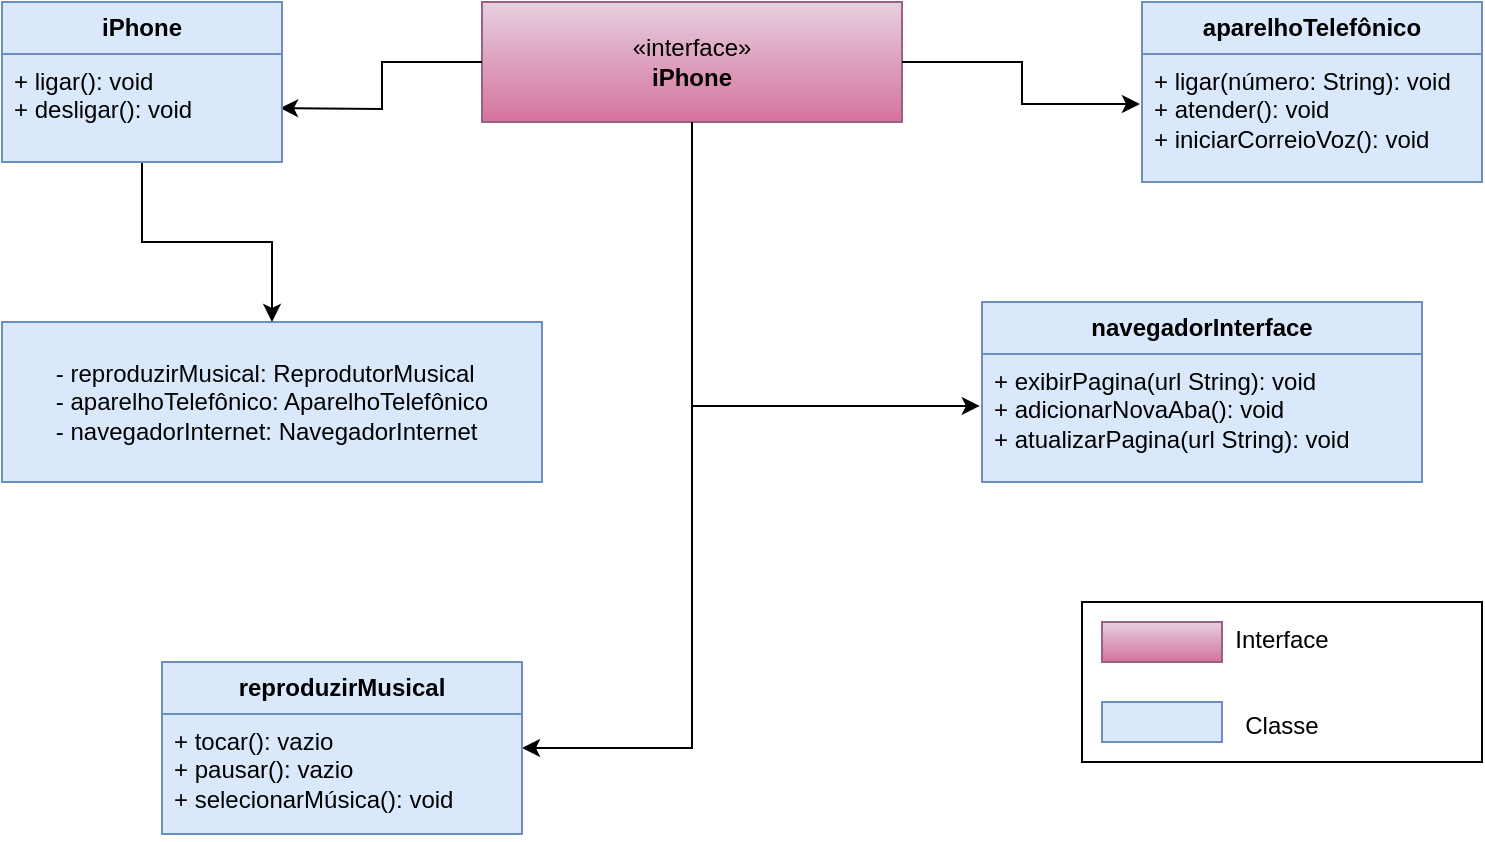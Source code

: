 <mxfile version="22.0.6" type="github">
  <diagram id="C5RBs43oDa-KdzZeNtuy" name="Page-1">
    <mxGraphModel dx="880" dy="446" grid="1" gridSize="10" guides="1" tooltips="1" connect="1" arrows="1" fold="1" page="1" pageScale="1" pageWidth="827" pageHeight="1169" math="0" shadow="0">
      <root>
        <mxCell id="WIyWlLk6GJQsqaUBKTNV-0" />
        <mxCell id="WIyWlLk6GJQsqaUBKTNV-1" parent="WIyWlLk6GJQsqaUBKTNV-0" />
        <mxCell id="sDV33BQSFCo2RAN7Uyly-49" style="edgeStyle=orthogonalEdgeStyle;rounded=0;orthogonalLoop=1;jettySize=auto;html=1;exitX=0.5;exitY=1;exitDx=0;exitDy=0;entryX=1;entryY=0.5;entryDx=0;entryDy=0;" edge="1" parent="WIyWlLk6GJQsqaUBKTNV-1" source="sDV33BQSFCo2RAN7Uyly-0" target="sDV33BQSFCo2RAN7Uyly-13">
          <mxGeometry relative="1" as="geometry" />
        </mxCell>
        <mxCell id="sDV33BQSFCo2RAN7Uyly-0" value="&lt;font style=&quot;vertical-align: inherit;&quot;&gt;&lt;font style=&quot;vertical-align: inherit;&quot;&gt;«interface» &lt;/font&gt;&lt;/font&gt;&lt;br&gt;&lt;b&gt;&lt;font style=&quot;vertical-align: inherit;&quot;&gt;&lt;font style=&quot;vertical-align: inherit;&quot;&gt;iPhone&lt;/font&gt;&lt;/font&gt;&lt;/b&gt;" style="html=1;whiteSpace=wrap;fillColor=#e6d0de;gradientColor=#d5739d;strokeColor=#996185;glass=0;" vertex="1" parent="WIyWlLk6GJQsqaUBKTNV-1">
          <mxGeometry x="280" y="150" width="210" height="60" as="geometry" />
        </mxCell>
        <mxCell id="sDV33BQSFCo2RAN7Uyly-5" value="&lt;font style=&quot;vertical-align: inherit;&quot;&gt;&lt;font style=&quot;vertical-align: inherit;&quot;&gt;&lt;font style=&quot;vertical-align: inherit;&quot;&gt;&lt;font style=&quot;vertical-align: inherit;&quot;&gt;&lt;b&gt;aparelhoTelefônico&lt;/b&gt;&lt;/font&gt;&lt;/font&gt;&lt;/font&gt;&lt;/font&gt;" style="swimlane;fontStyle=0;childLayout=stackLayout;horizontal=1;startSize=26;fillColor=#dae8fc;horizontalStack=0;resizeParent=1;resizeParentMax=0;resizeLast=0;collapsible=1;marginBottom=0;whiteSpace=wrap;html=1;strokeColor=#6c8ebf;" vertex="1" parent="WIyWlLk6GJQsqaUBKTNV-1">
          <mxGeometry x="610" y="150" width="170" height="90" as="geometry" />
        </mxCell>
        <mxCell id="sDV33BQSFCo2RAN7Uyly-7" value="&lt;div style=&quot;border-color: var(--border-color); text-align: justify;&quot;&gt;&lt;font style=&quot;vertical-align: inherit;&quot;&gt;&lt;font style=&quot;vertical-align: inherit;&quot;&gt;&lt;font style=&quot;vertical-align: inherit;&quot;&gt;&lt;font style=&quot;vertical-align: inherit;&quot;&gt;+ ligar(número: String): void&lt;/font&gt;&lt;/font&gt;&lt;/font&gt;&lt;/font&gt;&lt;/div&gt;&lt;div style=&quot;border-color: var(--border-color); text-align: justify;&quot;&gt;&lt;font style=&quot;vertical-align: inherit;&quot;&gt;&lt;font style=&quot;vertical-align: inherit;&quot;&gt;&lt;font style=&quot;vertical-align: inherit;&quot;&gt;&lt;font style=&quot;vertical-align: inherit;&quot;&gt;+ atender(): void&lt;/font&gt;&lt;/font&gt;&lt;/font&gt;&lt;/font&gt;&lt;/div&gt;&lt;div style=&quot;border-color: var(--border-color); text-align: justify;&quot;&gt;&lt;span style=&quot;border-color: var(--border-color); background-color: initial;&quot;&gt;&lt;font style=&quot;vertical-align: inherit;&quot;&gt;&lt;font style=&quot;vertical-align: inherit;&quot;&gt;&lt;font style=&quot;vertical-align: inherit;&quot;&gt;&lt;font style=&quot;vertical-align: inherit;&quot;&gt;+ iniciarCorreioVoz(): void&lt;/font&gt;&lt;/font&gt;&lt;/font&gt;&lt;/font&gt;&lt;/span&gt;&lt;/div&gt;" style="text;strokeColor=#6c8ebf;fillColor=#dae8fc;align=left;verticalAlign=top;spacingLeft=4;spacingRight=4;overflow=hidden;rotatable=0;points=[[0,0.5],[1,0.5]];portConstraint=eastwest;whiteSpace=wrap;html=1;" vertex="1" parent="sDV33BQSFCo2RAN7Uyly-5">
          <mxGeometry y="26" width="170" height="64" as="geometry" />
        </mxCell>
        <mxCell id="sDV33BQSFCo2RAN7Uyly-9" value="&lt;b style=&quot;border-color: var(--border-color);&quot;&gt;&lt;font style=&quot;vertical-align: inherit;&quot;&gt;&lt;font style=&quot;vertical-align: inherit;&quot;&gt;navegadorInterface&lt;/font&gt;&lt;/font&gt;&lt;/b&gt;" style="swimlane;fontStyle=0;childLayout=stackLayout;horizontal=1;startSize=26;fillColor=#dae8fc;horizontalStack=0;resizeParent=1;resizeParentMax=0;resizeLast=0;collapsible=1;marginBottom=0;whiteSpace=wrap;html=1;strokeColor=#6c8ebf;" vertex="1" parent="WIyWlLk6GJQsqaUBKTNV-1">
          <mxGeometry x="530" y="300" width="220" height="90" as="geometry" />
        </mxCell>
        <mxCell id="sDV33BQSFCo2RAN7Uyly-10" value="&lt;div style=&quot;border-color: var(--border-color); text-align: justify;&quot;&gt;&lt;font style=&quot;vertical-align: inherit;&quot;&gt;&lt;font style=&quot;vertical-align: inherit;&quot;&gt;&lt;font style=&quot;vertical-align: inherit;&quot;&gt;&lt;font style=&quot;vertical-align: inherit;&quot;&gt;+ exibirPagina(url String): void&lt;/font&gt;&lt;/font&gt;&lt;/font&gt;&lt;/font&gt;&lt;/div&gt;&lt;div style=&quot;border-color: var(--border-color); text-align: justify;&quot;&gt;&lt;font style=&quot;vertical-align: inherit;&quot;&gt;&lt;font style=&quot;vertical-align: inherit;&quot;&gt;&lt;font style=&quot;vertical-align: inherit;&quot;&gt;&lt;font style=&quot;vertical-align: inherit;&quot;&gt;+ adicionarNovaAba(): void&lt;/font&gt;&lt;/font&gt;&lt;/font&gt;&lt;/font&gt;&lt;/div&gt;&lt;div style=&quot;border-color: var(--border-color); text-align: justify;&quot;&gt;&lt;span style=&quot;border-color: var(--border-color); background-color: initial;&quot;&gt;&lt;font style=&quot;vertical-align: inherit;&quot;&gt;&lt;font style=&quot;vertical-align: inherit;&quot;&gt;&lt;font style=&quot;vertical-align: inherit;&quot;&gt;&lt;font style=&quot;vertical-align: inherit;&quot;&gt;+ atualizarPagina(url String): void&lt;/font&gt;&lt;/font&gt;&lt;/font&gt;&lt;/font&gt;&lt;/span&gt;&lt;/div&gt;" style="text;strokeColor=#6c8ebf;fillColor=#dae8fc;align=left;verticalAlign=top;spacingLeft=4;spacingRight=4;overflow=hidden;rotatable=0;points=[[0,0.5],[1,0.5]];portConstraint=eastwest;whiteSpace=wrap;html=1;" vertex="1" parent="sDV33BQSFCo2RAN7Uyly-9">
          <mxGeometry y="26" width="220" height="64" as="geometry" />
        </mxCell>
        <mxCell id="sDV33BQSFCo2RAN7Uyly-13" value="&lt;b style=&quot;border-color: var(--border-color);&quot;&gt;&lt;font style=&quot;vertical-align: inherit;&quot;&gt;&lt;font style=&quot;vertical-align: inherit;&quot;&gt;&lt;font style=&quot;vertical-align: inherit;&quot;&gt;&lt;font style=&quot;vertical-align: inherit;&quot;&gt;reproduzirMusical&lt;/font&gt;&lt;/font&gt;&lt;/font&gt;&lt;/font&gt;&lt;/b&gt;" style="swimlane;fontStyle=0;childLayout=stackLayout;horizontal=1;startSize=26;fillColor=#dae8fc;horizontalStack=0;resizeParent=1;resizeParentMax=0;resizeLast=0;collapsible=1;marginBottom=0;whiteSpace=wrap;html=1;strokeColor=#6c8ebf;" vertex="1" parent="WIyWlLk6GJQsqaUBKTNV-1">
          <mxGeometry x="120" y="480" width="180" height="86" as="geometry" />
        </mxCell>
        <mxCell id="sDV33BQSFCo2RAN7Uyly-15" value="&lt;div style=&quot;border-color: var(--border-color); text-align: justify;&quot;&gt;&lt;font style=&quot;vertical-align: inherit;&quot;&gt;&lt;font style=&quot;vertical-align: inherit;&quot;&gt;+ tocar(): vazio&lt;/font&gt;&lt;/font&gt;&lt;/div&gt;&lt;div style=&quot;border-color: var(--border-color); text-align: justify;&quot;&gt;&lt;font style=&quot;vertical-align: inherit;&quot;&gt;&lt;font style=&quot;vertical-align: inherit;&quot;&gt;+ pausar(): vazio&lt;/font&gt;&lt;/font&gt;&lt;/div&gt;&lt;div style=&quot;border-color: var(--border-color); text-align: justify;&quot;&gt;&lt;font style=&quot;vertical-align: inherit;&quot;&gt;&lt;font style=&quot;vertical-align: inherit;&quot;&gt;+ selecionarMúsica(): void&lt;/font&gt;&lt;/font&gt;&lt;/div&gt;" style="text;strokeColor=#6c8ebf;fillColor=#dae8fc;align=left;verticalAlign=top;spacingLeft=4;spacingRight=4;overflow=hidden;rotatable=0;points=[[0,0.5],[1,0.5]];portConstraint=eastwest;whiteSpace=wrap;html=1;" vertex="1" parent="sDV33BQSFCo2RAN7Uyly-13">
          <mxGeometry y="26" width="180" height="60" as="geometry" />
        </mxCell>
        <mxCell id="sDV33BQSFCo2RAN7Uyly-17" value="&lt;font style=&quot;vertical-align: inherit;&quot;&gt;&lt;font style=&quot;vertical-align: inherit;&quot;&gt;Interface&lt;br&gt;&lt;br&gt;&lt;br&gt;Classe&lt;br&gt;&lt;/font&gt;&lt;/font&gt;" style="html=1;whiteSpace=wrap;align=center;" vertex="1" parent="WIyWlLk6GJQsqaUBKTNV-1">
          <mxGeometry x="580" y="450" width="200" height="80" as="geometry" />
        </mxCell>
        <mxCell id="sDV33BQSFCo2RAN7Uyly-18" value="&lt;div style=&quot;border-color: var(--border-color); text-align: justify;&quot;&gt;&lt;font style=&quot;vertical-align: inherit;&quot;&gt;&lt;font style=&quot;vertical-align: inherit;&quot;&gt;- reproduzirMusical: ReprodutorMusical&lt;/font&gt;&lt;/font&gt;&lt;/div&gt;&lt;font style=&quot;border-color: var(--border-color); vertical-align: inherit;&quot;&gt;&lt;font style=&quot;vertical-align: inherit;&quot;&gt;&lt;font style=&quot;vertical-align: inherit;&quot;&gt;- aparelhoTelefônico: AparelhoTelefônico&lt;/font&gt;&lt;/font&gt;&lt;br style=&quot;border-color: var(--border-color);&quot;&gt;&lt;div style=&quot;border-color: var(--border-color); text-align: justify;&quot;&gt;&lt;span style=&quot;border-color: var(--border-color); background-color: initial;&quot;&gt;&lt;font style=&quot;vertical-align: inherit;&quot;&gt;&lt;font style=&quot;vertical-align: inherit;&quot;&gt;- navegadorInternet: NavegadorInternet&lt;/font&gt;&lt;/font&gt;&lt;/span&gt;&lt;/div&gt;&lt;/font&gt;" style="html=1;whiteSpace=wrap;fillColor=#dae8fc;strokeColor=#6c8ebf;" vertex="1" parent="WIyWlLk6GJQsqaUBKTNV-1">
          <mxGeometry x="40" y="310" width="270" height="80" as="geometry" />
        </mxCell>
        <mxCell id="sDV33BQSFCo2RAN7Uyly-20" style="edgeStyle=orthogonalEdgeStyle;rounded=0;orthogonalLoop=1;jettySize=auto;html=1;exitX=1;exitY=0.5;exitDx=0;exitDy=0;entryX=-0.006;entryY=0.391;entryDx=0;entryDy=0;entryPerimeter=0;" edge="1" parent="WIyWlLk6GJQsqaUBKTNV-1" source="sDV33BQSFCo2RAN7Uyly-0" target="sDV33BQSFCo2RAN7Uyly-7">
          <mxGeometry relative="1" as="geometry" />
        </mxCell>
        <mxCell id="sDV33BQSFCo2RAN7Uyly-27" value="" style="html=1;whiteSpace=wrap;fillColor=#dae8fc;strokeColor=#6c8ebf;" vertex="1" parent="WIyWlLk6GJQsqaUBKTNV-1">
          <mxGeometry x="590" y="500" width="60" height="20" as="geometry" />
        </mxCell>
        <mxCell id="sDV33BQSFCo2RAN7Uyly-28" value="" style="html=1;whiteSpace=wrap;fillColor=#e6d0de;gradientColor=#d5739d;strokeColor=#996185;" vertex="1" parent="WIyWlLk6GJQsqaUBKTNV-1">
          <mxGeometry x="590" y="460" width="60" height="20" as="geometry" />
        </mxCell>
        <mxCell id="sDV33BQSFCo2RAN7Uyly-34" style="edgeStyle=orthogonalEdgeStyle;rounded=0;orthogonalLoop=1;jettySize=auto;html=1;exitX=0;exitY=0.5;exitDx=0;exitDy=0;entryX=0.994;entryY=0.885;entryDx=0;entryDy=0;entryPerimeter=0;" edge="1" parent="WIyWlLk6GJQsqaUBKTNV-1" source="sDV33BQSFCo2RAN7Uyly-0">
          <mxGeometry relative="1" as="geometry">
            <mxPoint x="179.04" y="203.01" as="targetPoint" />
          </mxGeometry>
        </mxCell>
        <mxCell id="sDV33BQSFCo2RAN7Uyly-42" style="edgeStyle=orthogonalEdgeStyle;rounded=0;orthogonalLoop=1;jettySize=auto;html=1;exitX=0.5;exitY=1;exitDx=0;exitDy=0;entryX=0.5;entryY=0;entryDx=0;entryDy=0;" edge="1" parent="WIyWlLk6GJQsqaUBKTNV-1" source="sDV33BQSFCo2RAN7Uyly-35" target="sDV33BQSFCo2RAN7Uyly-18">
          <mxGeometry relative="1" as="geometry" />
        </mxCell>
        <mxCell id="sDV33BQSFCo2RAN7Uyly-35" value="&lt;b&gt;iPhone&lt;/b&gt;" style="swimlane;fontStyle=0;childLayout=stackLayout;horizontal=1;startSize=26;fillColor=#dae8fc;horizontalStack=0;resizeParent=1;resizeParentMax=0;resizeLast=0;collapsible=1;marginBottom=0;whiteSpace=wrap;html=1;strokeColor=#6c8ebf;" vertex="1" parent="WIyWlLk6GJQsqaUBKTNV-1">
          <mxGeometry x="40" y="150" width="140" height="80" as="geometry" />
        </mxCell>
        <mxCell id="sDV33BQSFCo2RAN7Uyly-37" value="+ ligar(): void&lt;br style=&quot;border-color: var(--border-color); text-align: center;&quot;&gt;&lt;div style=&quot;border-color: var(--border-color); text-align: justify;&quot;&gt;+ desligar(): void&lt;/div&gt;" style="text;strokeColor=#6c8ebf;fillColor=#dae8fc;align=left;verticalAlign=top;spacingLeft=4;spacingRight=4;overflow=hidden;rotatable=0;points=[[0,0.5],[1,0.5]];portConstraint=eastwest;whiteSpace=wrap;html=1;" vertex="1" parent="sDV33BQSFCo2RAN7Uyly-35">
          <mxGeometry y="26" width="140" height="54" as="geometry" />
        </mxCell>
        <mxCell id="sDV33BQSFCo2RAN7Uyly-50" style="edgeStyle=orthogonalEdgeStyle;rounded=0;orthogonalLoop=1;jettySize=auto;html=1;exitX=0.5;exitY=1;exitDx=0;exitDy=0;entryX=-0.005;entryY=0.406;entryDx=0;entryDy=0;entryPerimeter=0;" edge="1" parent="WIyWlLk6GJQsqaUBKTNV-1" source="sDV33BQSFCo2RAN7Uyly-0" target="sDV33BQSFCo2RAN7Uyly-10">
          <mxGeometry relative="1" as="geometry" />
        </mxCell>
      </root>
    </mxGraphModel>
  </diagram>
</mxfile>
